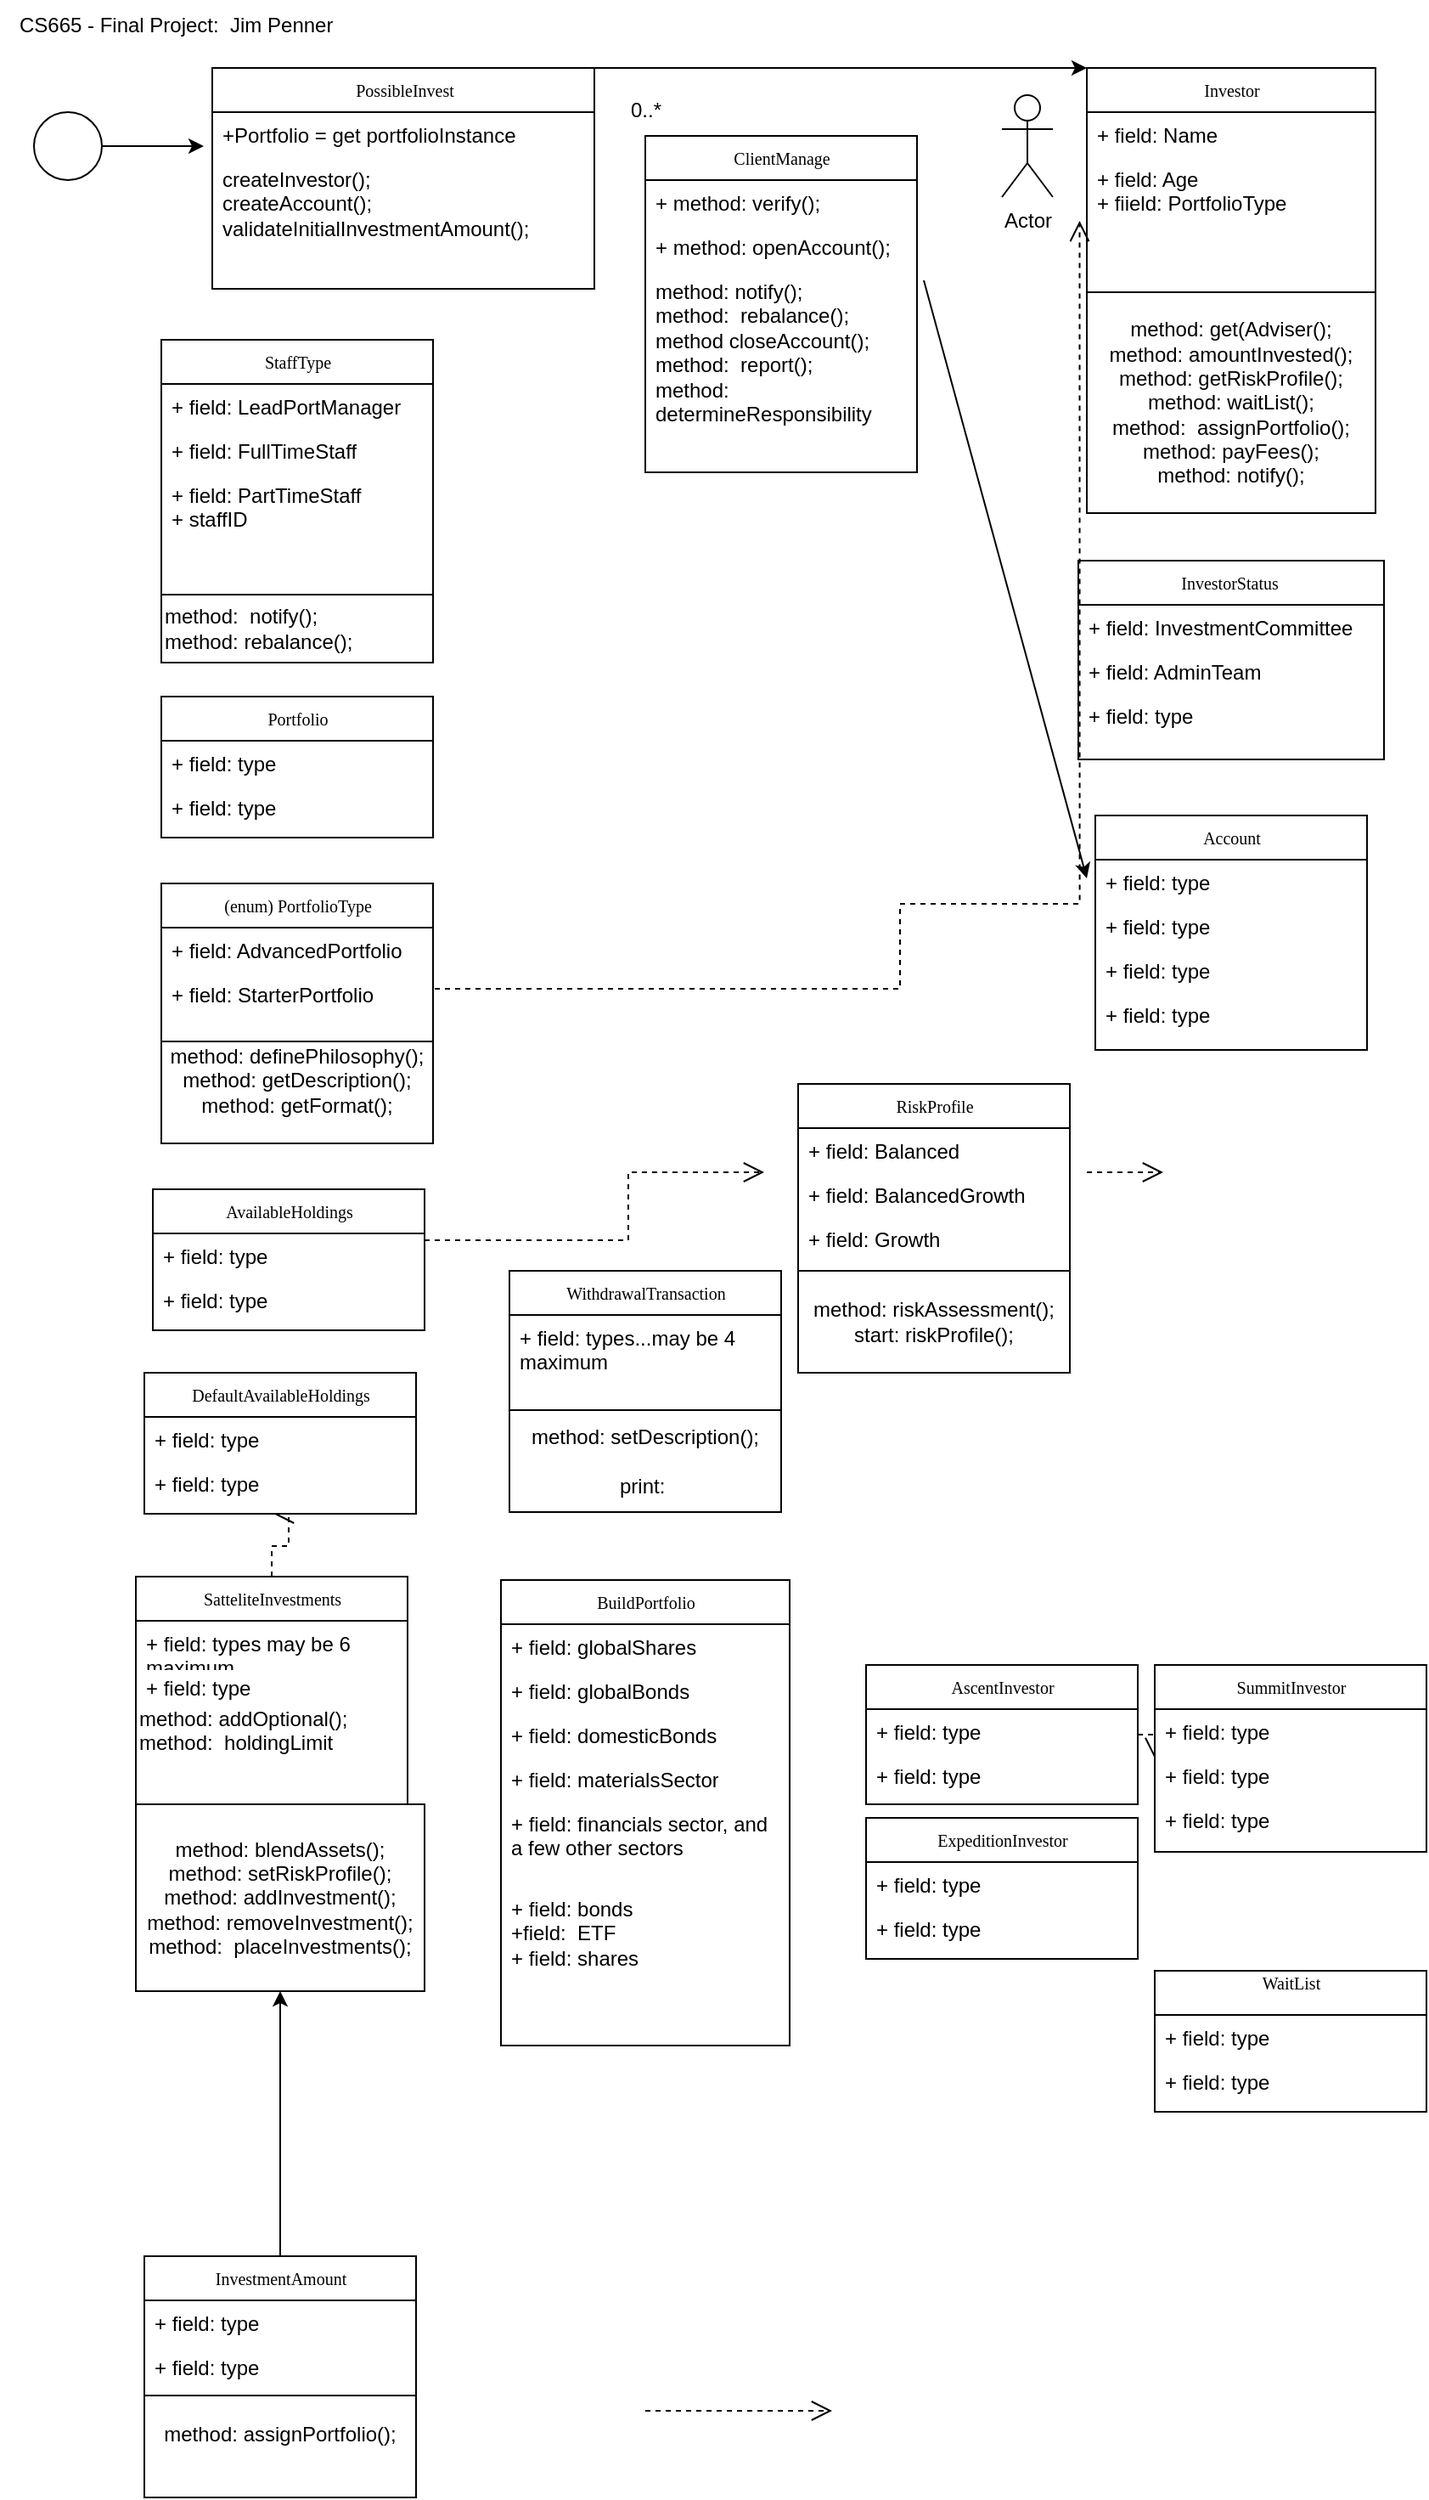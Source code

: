 <mxfile version="24.2.8" type="github">
  <diagram name="Page-1" id="c4acf3e9-155e-7222-9cf6-157b1a14988f">
    <mxGraphModel dx="1434" dy="1872" grid="1" gridSize="10" guides="1" tooltips="1" connect="1" arrows="1" fold="1" page="1" pageScale="1" pageWidth="850" pageHeight="1100" background="none" math="0" shadow="0">
      <root>
        <mxCell id="0" />
        <mxCell id="1" parent="0" />
        <mxCell id="17acba5748e5396b-2" value="AscentInvestor" style="swimlane;html=1;fontStyle=0;childLayout=stackLayout;horizontal=1;startSize=26;fillColor=none;horizontalStack=0;resizeParent=1;resizeLast=0;collapsible=1;marginBottom=0;swimlaneFillColor=#ffffff;rounded=0;shadow=0;comic=0;labelBackgroundColor=none;strokeWidth=1;fontFamily=Verdana;fontSize=10;align=center;" parent="1" vertex="1">
          <mxGeometry x="510" y="590" width="160" height="82" as="geometry" />
        </mxCell>
        <mxCell id="17acba5748e5396b-3" value="+ field: type" style="text;html=1;strokeColor=none;fillColor=none;align=left;verticalAlign=top;spacingLeft=4;spacingRight=4;whiteSpace=wrap;overflow=hidden;rotatable=0;points=[[0,0.5],[1,0.5]];portConstraint=eastwest;" parent="17acba5748e5396b-2" vertex="1">
          <mxGeometry y="26" width="160" height="26" as="geometry" />
        </mxCell>
        <mxCell id="17acba5748e5396b-6" value="+ field: type" style="text;html=1;strokeColor=none;fillColor=none;align=left;verticalAlign=top;spacingLeft=4;spacingRight=4;whiteSpace=wrap;overflow=hidden;rotatable=0;points=[[0,0.5],[1,0.5]];portConstraint=eastwest;" parent="17acba5748e5396b-2" vertex="1">
          <mxGeometry y="52" width="160" height="26" as="geometry" />
        </mxCell>
        <mxCell id="17acba5748e5396b-20" value="ClientManage" style="swimlane;html=1;fontStyle=0;childLayout=stackLayout;horizontal=1;startSize=26;fillColor=none;horizontalStack=0;resizeParent=1;resizeLast=0;collapsible=1;marginBottom=0;swimlaneFillColor=#ffffff;rounded=0;shadow=0;comic=0;labelBackgroundColor=none;strokeWidth=1;fontFamily=Verdana;fontSize=10;align=center;" parent="1" vertex="1">
          <mxGeometry x="380" y="-310" width="160" height="198" as="geometry" />
        </mxCell>
        <mxCell id="17acba5748e5396b-21" value="+ method: verify();" style="text;html=1;strokeColor=none;fillColor=none;align=left;verticalAlign=top;spacingLeft=4;spacingRight=4;whiteSpace=wrap;overflow=hidden;rotatable=0;points=[[0,0.5],[1,0.5]];portConstraint=eastwest;" parent="17acba5748e5396b-20" vertex="1">
          <mxGeometry y="26" width="160" height="26" as="geometry" />
        </mxCell>
        <mxCell id="17acba5748e5396b-24" value="+ method: openAccount();" style="text;html=1;strokeColor=none;fillColor=none;align=left;verticalAlign=top;spacingLeft=4;spacingRight=4;whiteSpace=wrap;overflow=hidden;rotatable=0;points=[[0,0.5],[1,0.5]];portConstraint=eastwest;" parent="17acba5748e5396b-20" vertex="1">
          <mxGeometry y="52" width="160" height="26" as="geometry" />
        </mxCell>
        <mxCell id="17acba5748e5396b-26" value="method: notify();&lt;div&gt;method:&amp;nbsp; rebalance();&lt;/div&gt;&lt;div&gt;method closeAccount();&lt;/div&gt;&lt;div&gt;method:&amp;nbsp; report();&lt;/div&gt;&lt;div&gt;method:&amp;nbsp; determineResponsibility&lt;/div&gt;" style="text;html=1;strokeColor=none;fillColor=none;align=left;verticalAlign=top;spacingLeft=4;spacingRight=4;whiteSpace=wrap;overflow=hidden;rotatable=0;points=[[0,0.5],[1,0.5]];portConstraint=eastwest;" parent="17acba5748e5396b-20" vertex="1">
          <mxGeometry y="78" width="160" height="92" as="geometry" />
        </mxCell>
        <mxCell id="17acba5748e5396b-30" value="InvestorStatus&amp;nbsp;" style="swimlane;html=1;fontStyle=0;childLayout=stackLayout;horizontal=1;startSize=26;fillColor=none;horizontalStack=0;resizeParent=1;resizeLast=0;collapsible=1;marginBottom=0;swimlaneFillColor=#ffffff;rounded=0;shadow=0;comic=0;labelBackgroundColor=none;strokeWidth=1;fontFamily=Verdana;fontSize=10;align=center;" parent="1" vertex="1">
          <mxGeometry x="635" y="-60" width="180" height="117" as="geometry" />
        </mxCell>
        <mxCell id="17acba5748e5396b-31" value="+ field: InvestmentCommittee" style="text;html=1;strokeColor=none;fillColor=none;align=left;verticalAlign=top;spacingLeft=4;spacingRight=4;whiteSpace=wrap;overflow=hidden;rotatable=0;points=[[0,0.5],[1,0.5]];portConstraint=eastwest;" parent="17acba5748e5396b-30" vertex="1">
          <mxGeometry y="26" width="180" height="26" as="geometry" />
        </mxCell>
        <mxCell id="17acba5748e5396b-32" value="+ field: AdminTeam" style="text;html=1;strokeColor=none;fillColor=none;align=left;verticalAlign=top;spacingLeft=4;spacingRight=4;whiteSpace=wrap;overflow=hidden;rotatable=0;points=[[0,0.5],[1,0.5]];portConstraint=eastwest;" parent="17acba5748e5396b-30" vertex="1">
          <mxGeometry y="52" width="180" height="26" as="geometry" />
        </mxCell>
        <mxCell id="17acba5748e5396b-33" value="+ field: type" style="text;html=1;strokeColor=none;fillColor=none;align=left;verticalAlign=top;spacingLeft=4;spacingRight=4;whiteSpace=wrap;overflow=hidden;rotatable=0;points=[[0,0.5],[1,0.5]];portConstraint=eastwest;" parent="17acba5748e5396b-30" vertex="1">
          <mxGeometry y="78" width="180" height="26" as="geometry" />
        </mxCell>
        <mxCell id="17acba5748e5396b-44" value="ExpeditionInvestor" style="swimlane;html=1;fontStyle=0;childLayout=stackLayout;horizontal=1;startSize=26;fillColor=none;horizontalStack=0;resizeParent=1;resizeLast=0;collapsible=1;marginBottom=0;swimlaneFillColor=#ffffff;rounded=0;shadow=0;comic=0;labelBackgroundColor=none;strokeWidth=1;fontFamily=Verdana;fontSize=10;align=center;" parent="1" vertex="1">
          <mxGeometry x="510" y="680" width="160" height="83" as="geometry" />
        </mxCell>
        <mxCell id="17acba5748e5396b-45" value="+ field: type" style="text;html=1;strokeColor=none;fillColor=none;align=left;verticalAlign=top;spacingLeft=4;spacingRight=4;whiteSpace=wrap;overflow=hidden;rotatable=0;points=[[0,0.5],[1,0.5]];portConstraint=eastwest;" parent="17acba5748e5396b-44" vertex="1">
          <mxGeometry y="26" width="160" height="26" as="geometry" />
        </mxCell>
        <mxCell id="17acba5748e5396b-47" value="+ field: type" style="text;html=1;strokeColor=none;fillColor=none;align=left;verticalAlign=top;spacingLeft=4;spacingRight=4;whiteSpace=wrap;overflow=hidden;rotatable=0;points=[[0,0.5],[1,0.5]];portConstraint=eastwest;" parent="17acba5748e5396b-44" vertex="1">
          <mxGeometry y="52" width="160" height="26" as="geometry" />
        </mxCell>
        <mxCell id="5d2195bd80daf111-5" value="Investor" style="swimlane;html=1;fontStyle=0;childLayout=stackLayout;horizontal=1;startSize=26;fillColor=none;horizontalStack=0;resizeParent=1;resizeLast=0;collapsible=1;marginBottom=0;swimlaneFillColor=#ffffff;rounded=0;shadow=0;comic=0;labelBackgroundColor=none;strokeWidth=1;fontFamily=Verdana;fontSize=10;align=center;" parent="1" vertex="1">
          <mxGeometry x="640" y="-350" width="170" height="132" as="geometry" />
        </mxCell>
        <mxCell id="5d2195bd80daf111-6" value="+ field: Name" style="text;html=1;strokeColor=none;fillColor=none;align=left;verticalAlign=top;spacingLeft=4;spacingRight=4;whiteSpace=wrap;overflow=hidden;rotatable=0;points=[[0,0.5],[1,0.5]];portConstraint=eastwest;" parent="5d2195bd80daf111-5" vertex="1">
          <mxGeometry y="26" width="170" height="26" as="geometry" />
        </mxCell>
        <mxCell id="5d2195bd80daf111-7" value="+ field: Age&lt;div&gt;+ fiield: PortfolioType&lt;/div&gt;" style="text;html=1;strokeColor=none;fillColor=none;align=left;verticalAlign=top;spacingLeft=4;spacingRight=4;whiteSpace=wrap;overflow=hidden;rotatable=0;points=[[0,0.5],[1,0.5]];portConstraint=eastwest;" parent="5d2195bd80daf111-5" vertex="1">
          <mxGeometry y="52" width="170" height="48" as="geometry" />
        </mxCell>
        <mxCell id="5d2195bd80daf111-35" style="edgeStyle=orthogonalEdgeStyle;rounded=0;html=1;dashed=1;labelBackgroundColor=none;startFill=0;endArrow=open;endFill=0;endSize=10;fontFamily=Verdana;fontSize=10;exitX=0.5;exitY=0;exitDx=0;exitDy=0;entryX=0.475;entryY=1.192;entryDx=0;entryDy=0;entryPerimeter=0;" parent="1" edge="1" target="inNRkUqRKJysrVRkoHUD-63" source="inNRkUqRKJysrVRkoHUD-28">
          <mxGeometry relative="1" as="geometry">
            <Array as="points">
              <mxPoint x="170" y="520" />
              <mxPoint x="170" y="501" />
            </Array>
            <mxPoint x="545" y="963" as="sourcePoint" />
            <mxPoint x="545" y="1004" as="targetPoint" />
          </mxGeometry>
        </mxCell>
        <mxCell id="5d2195bd80daf111-34" style="edgeStyle=orthogonalEdgeStyle;rounded=0;html=1;dashed=1;labelBackgroundColor=none;startFill=0;endArrow=open;endFill=0;endSize=10;fontFamily=Verdana;fontSize=10;" parent="1" edge="1">
          <mxGeometry relative="1" as="geometry">
            <Array as="points">
              <mxPoint x="410" y="1029" />
              <mxPoint x="410" y="1029" />
            </Array>
            <mxPoint x="380" y="1029" as="sourcePoint" />
            <mxPoint x="490" y="1029" as="targetPoint" />
          </mxGeometry>
        </mxCell>
        <mxCell id="5d2195bd80daf111-26" style="edgeStyle=orthogonalEdgeStyle;rounded=0;html=1;dashed=1;labelBackgroundColor=none;startFill=0;endArrow=open;endFill=0;endSize=10;fontFamily=Verdana;fontSize=10;" parent="1" edge="1">
          <mxGeometry relative="1" as="geometry">
            <Array as="points" />
            <mxPoint x="640" y="300" as="sourcePoint" />
            <mxPoint x="685" y="300" as="targetPoint" />
          </mxGeometry>
        </mxCell>
        <mxCell id="5d2195bd80daf111-22" style="edgeStyle=orthogonalEdgeStyle;rounded=0;html=1;exitX=1;exitY=0.75;dashed=1;labelBackgroundColor=none;startFill=0;endArrow=open;endFill=0;endSize=10;fontFamily=Verdana;fontSize=10;entryX=-0.025;entryY=0.792;entryDx=0;entryDy=0;entryPerimeter=0;" parent="1" target="5d2195bd80daf111-7" edge="1">
          <mxGeometry relative="1" as="geometry">
            <Array as="points">
              <mxPoint x="530" y="192" />
              <mxPoint x="530" y="142" />
              <mxPoint x="636" y="142" />
            </Array>
            <mxPoint x="250" y="192" as="sourcePoint" />
          </mxGeometry>
        </mxCell>
        <mxCell id="5d2195bd80daf111-25" style="edgeStyle=orthogonalEdgeStyle;rounded=0;html=1;dashed=1;labelBackgroundColor=none;startFill=0;endArrow=open;endFill=0;endSize=10;fontFamily=Verdana;fontSize=10;" parent="1" edge="1">
          <mxGeometry relative="1" as="geometry">
            <Array as="points">
              <mxPoint x="370" y="340" />
              <mxPoint x="370" y="300" />
            </Array>
            <mxPoint x="250" y="340" as="sourcePoint" />
            <mxPoint x="450" y="300" as="targetPoint" />
          </mxGeometry>
        </mxCell>
        <mxCell id="inNRkUqRKJysrVRkoHUD-2" value="(enum) PortfolioType" style="swimlane;html=1;fontStyle=0;childLayout=stackLayout;horizontal=1;startSize=26;fillColor=none;horizontalStack=0;resizeParent=1;resizeLast=0;collapsible=1;marginBottom=0;swimlaneFillColor=#ffffff;rounded=0;shadow=0;comic=0;labelBackgroundColor=none;strokeWidth=1;fontFamily=Verdana;fontSize=10;align=center;" parent="1" vertex="1">
          <mxGeometry x="95" y="130" width="160" height="93" as="geometry" />
        </mxCell>
        <mxCell id="inNRkUqRKJysrVRkoHUD-4" value="+ field: AdvancedPortfolio" style="text;html=1;strokeColor=none;fillColor=none;align=left;verticalAlign=top;spacingLeft=4;spacingRight=4;whiteSpace=wrap;overflow=hidden;rotatable=0;points=[[0,0.5],[1,0.5]];portConstraint=eastwest;" parent="inNRkUqRKJysrVRkoHUD-2" vertex="1">
          <mxGeometry y="26" width="160" height="26" as="geometry" />
        </mxCell>
        <mxCell id="inNRkUqRKJysrVRkoHUD-3" value="+ field: StarterPortfolio" style="text;html=1;strokeColor=none;fillColor=none;align=left;verticalAlign=top;spacingLeft=4;spacingRight=4;whiteSpace=wrap;overflow=hidden;rotatable=0;points=[[0,0.5],[1,0.5]];portConstraint=eastwest;" parent="inNRkUqRKJysrVRkoHUD-2" vertex="1">
          <mxGeometry y="52" width="160" height="26" as="geometry" />
        </mxCell>
        <mxCell id="inNRkUqRKJysrVRkoHUD-10" value="" style="edgeStyle=orthogonalEdgeStyle;rounded=0;html=1;dashed=1;labelBackgroundColor=none;startFill=0;endArrow=open;endFill=0;endSize=10;fontFamily=Verdana;fontSize=10;" parent="1" source="17acba5748e5396b-2" target="5d2195bd80daf111-1" edge="1">
          <mxGeometry relative="1" as="geometry">
            <Array as="points" />
            <mxPoint x="730" y="710" as="sourcePoint" />
            <mxPoint x="730" y="750" as="targetPoint" />
          </mxGeometry>
        </mxCell>
        <mxCell id="5d2195bd80daf111-1" value="SummitInvestor" style="swimlane;html=1;fontStyle=0;childLayout=stackLayout;horizontal=1;startSize=26;fillColor=none;horizontalStack=0;resizeParent=1;resizeLast=0;collapsible=1;marginBottom=0;swimlaneFillColor=#ffffff;rounded=0;shadow=0;comic=0;labelBackgroundColor=none;strokeWidth=1;fontFamily=Verdana;fontSize=10;align=center;" parent="1" vertex="1">
          <mxGeometry x="680" y="590" width="160" height="110" as="geometry" />
        </mxCell>
        <mxCell id="5d2195bd80daf111-2" value="+ field: type" style="text;html=1;strokeColor=none;fillColor=none;align=left;verticalAlign=top;spacingLeft=4;spacingRight=4;whiteSpace=wrap;overflow=hidden;rotatable=0;points=[[0,0.5],[1,0.5]];portConstraint=eastwest;" parent="5d2195bd80daf111-1" vertex="1">
          <mxGeometry y="26" width="160" height="26" as="geometry" />
        </mxCell>
        <mxCell id="5d2195bd80daf111-3" value="+ field: type" style="text;html=1;strokeColor=none;fillColor=none;align=left;verticalAlign=top;spacingLeft=4;spacingRight=4;whiteSpace=wrap;overflow=hidden;rotatable=0;points=[[0,0.5],[1,0.5]];portConstraint=eastwest;" parent="5d2195bd80daf111-1" vertex="1">
          <mxGeometry y="52" width="160" height="26" as="geometry" />
        </mxCell>
        <mxCell id="5d2195bd80daf111-4" value="+ field: type" style="text;html=1;strokeColor=none;fillColor=none;align=left;verticalAlign=top;spacingLeft=4;spacingRight=4;whiteSpace=wrap;overflow=hidden;rotatable=0;points=[[0,0.5],[1,0.5]];portConstraint=eastwest;" parent="5d2195bd80daf111-1" vertex="1">
          <mxGeometry y="78" width="160" height="26" as="geometry" />
        </mxCell>
        <mxCell id="inNRkUqRKJysrVRkoHUD-11" value="Account" style="swimlane;html=1;fontStyle=0;childLayout=stackLayout;horizontal=1;startSize=26;fillColor=none;horizontalStack=0;resizeParent=1;resizeLast=0;collapsible=1;marginBottom=0;swimlaneFillColor=#ffffff;rounded=0;shadow=0;comic=0;labelBackgroundColor=none;strokeWidth=1;fontFamily=Verdana;fontSize=10;align=center;" parent="1" vertex="1">
          <mxGeometry x="645" y="90" width="160" height="138" as="geometry" />
        </mxCell>
        <mxCell id="inNRkUqRKJysrVRkoHUD-12" value="+ field: type" style="text;html=1;strokeColor=none;fillColor=none;align=left;verticalAlign=top;spacingLeft=4;spacingRight=4;whiteSpace=wrap;overflow=hidden;rotatable=0;points=[[0,0.5],[1,0.5]];portConstraint=eastwest;" parent="inNRkUqRKJysrVRkoHUD-11" vertex="1">
          <mxGeometry y="26" width="160" height="26" as="geometry" />
        </mxCell>
        <mxCell id="inNRkUqRKJysrVRkoHUD-13" value="+ field: type" style="text;html=1;strokeColor=none;fillColor=none;align=left;verticalAlign=top;spacingLeft=4;spacingRight=4;whiteSpace=wrap;overflow=hidden;rotatable=0;points=[[0,0.5],[1,0.5]];portConstraint=eastwest;" parent="inNRkUqRKJysrVRkoHUD-11" vertex="1">
          <mxGeometry y="52" width="160" height="26" as="geometry" />
        </mxCell>
        <mxCell id="inNRkUqRKJysrVRkoHUD-14" value="+ field: type" style="text;html=1;strokeColor=none;fillColor=none;align=left;verticalAlign=top;spacingLeft=4;spacingRight=4;whiteSpace=wrap;overflow=hidden;rotatable=0;points=[[0,0.5],[1,0.5]];portConstraint=eastwest;" parent="inNRkUqRKJysrVRkoHUD-11" vertex="1">
          <mxGeometry y="78" width="160" height="26" as="geometry" />
        </mxCell>
        <mxCell id="inNRkUqRKJysrVRkoHUD-15" value="+ field: type" style="text;html=1;strokeColor=none;fillColor=none;align=left;verticalAlign=top;spacingLeft=4;spacingRight=4;whiteSpace=wrap;overflow=hidden;rotatable=0;points=[[0,0.5],[1,0.5]];portConstraint=eastwest;" parent="inNRkUqRKJysrVRkoHUD-11" vertex="1">
          <mxGeometry y="104" width="160" height="26" as="geometry" />
        </mxCell>
        <mxCell id="inNRkUqRKJysrVRkoHUD-66" value="" style="edgeStyle=orthogonalEdgeStyle;rounded=0;orthogonalLoop=1;jettySize=auto;html=1;" parent="1" source="inNRkUqRKJysrVRkoHUD-18" target="inNRkUqRKJysrVRkoHUD-57" edge="1">
          <mxGeometry relative="1" as="geometry" />
        </mxCell>
        <mxCell id="inNRkUqRKJysrVRkoHUD-18" value="InvestmentAmount" style="swimlane;html=1;fontStyle=0;childLayout=stackLayout;horizontal=1;startSize=26;fillColor=none;horizontalStack=0;resizeParent=1;resizeLast=0;collapsible=1;marginBottom=0;swimlaneFillColor=#ffffff;rounded=0;shadow=0;comic=0;labelBackgroundColor=none;strokeWidth=1;fontFamily=Verdana;fontSize=10;align=center;" parent="1" vertex="1">
          <mxGeometry x="85" y="938" width="160" height="82" as="geometry" />
        </mxCell>
        <mxCell id="inNRkUqRKJysrVRkoHUD-19" value="+ field: type" style="text;html=1;strokeColor=none;fillColor=none;align=left;verticalAlign=top;spacingLeft=4;spacingRight=4;whiteSpace=wrap;overflow=hidden;rotatable=0;points=[[0,0.5],[1,0.5]];portConstraint=eastwest;" parent="inNRkUqRKJysrVRkoHUD-18" vertex="1">
          <mxGeometry y="26" width="160" height="26" as="geometry" />
        </mxCell>
        <mxCell id="inNRkUqRKJysrVRkoHUD-20" value="+ field: type" style="text;html=1;strokeColor=none;fillColor=none;align=left;verticalAlign=top;spacingLeft=4;spacingRight=4;whiteSpace=wrap;overflow=hidden;rotatable=0;points=[[0,0.5],[1,0.5]];portConstraint=eastwest;" parent="inNRkUqRKJysrVRkoHUD-18" vertex="1">
          <mxGeometry y="52" width="160" height="26" as="geometry" />
        </mxCell>
        <mxCell id="inNRkUqRKJysrVRkoHUD-21" value="StaffType" style="swimlane;html=1;fontStyle=0;childLayout=stackLayout;horizontal=1;startSize=26;fillColor=none;horizontalStack=0;resizeParent=1;resizeLast=0;collapsible=1;marginBottom=0;swimlaneFillColor=#ffffff;rounded=0;shadow=0;comic=0;labelBackgroundColor=none;strokeWidth=1;fontFamily=Verdana;fontSize=10;align=center;" parent="1" vertex="1">
          <mxGeometry x="95" y="-190" width="160" height="150" as="geometry" />
        </mxCell>
        <mxCell id="inNRkUqRKJysrVRkoHUD-22" value="+ field: LeadPortManager" style="text;html=1;strokeColor=none;fillColor=none;align=left;verticalAlign=top;spacingLeft=4;spacingRight=4;whiteSpace=wrap;overflow=hidden;rotatable=0;points=[[0,0.5],[1,0.5]];portConstraint=eastwest;" parent="inNRkUqRKJysrVRkoHUD-21" vertex="1">
          <mxGeometry y="26" width="160" height="26" as="geometry" />
        </mxCell>
        <mxCell id="inNRkUqRKJysrVRkoHUD-23" value="+ field: FullTimeStaff" style="text;html=1;strokeColor=none;fillColor=none;align=left;verticalAlign=top;spacingLeft=4;spacingRight=4;whiteSpace=wrap;overflow=hidden;rotatable=0;points=[[0,0.5],[1,0.5]];portConstraint=eastwest;" parent="inNRkUqRKJysrVRkoHUD-21" vertex="1">
          <mxGeometry y="52" width="160" height="26" as="geometry" />
        </mxCell>
        <mxCell id="inNRkUqRKJysrVRkoHUD-24" value="+ field: PartTimeStaff&lt;div&gt;+ staffID&lt;/div&gt;" style="text;html=1;strokeColor=none;fillColor=none;align=left;verticalAlign=top;spacingLeft=4;spacingRight=4;whiteSpace=wrap;overflow=hidden;rotatable=0;points=[[0,0.5],[1,0.5]];portConstraint=eastwest;" parent="inNRkUqRKJysrVRkoHUD-21" vertex="1">
          <mxGeometry y="78" width="160" height="42" as="geometry" />
        </mxCell>
        <mxCell id="inNRkUqRKJysrVRkoHUD-25" value="WithdrawalTransaction" style="swimlane;html=1;fontStyle=0;childLayout=stackLayout;horizontal=1;startSize=26;fillColor=none;horizontalStack=0;resizeParent=1;resizeLast=0;collapsible=1;marginBottom=0;swimlaneFillColor=#ffffff;rounded=0;shadow=0;comic=0;labelBackgroundColor=none;strokeWidth=1;fontFamily=Verdana;fontSize=10;align=center;" parent="1" vertex="1">
          <mxGeometry x="300" y="358" width="160" height="82" as="geometry" />
        </mxCell>
        <mxCell id="inNRkUqRKJysrVRkoHUD-26" value="+ field: types...may be 4 maximum" style="text;html=1;strokeColor=none;fillColor=none;align=left;verticalAlign=top;spacingLeft=4;spacingRight=4;whiteSpace=wrap;overflow=hidden;rotatable=0;points=[[0,0.5],[1,0.5]];portConstraint=eastwest;" parent="inNRkUqRKJysrVRkoHUD-25" vertex="1">
          <mxGeometry y="26" width="160" height="54" as="geometry" />
        </mxCell>
        <mxCell id="inNRkUqRKJysrVRkoHUD-34" value="Portfolio" style="swimlane;html=1;fontStyle=0;childLayout=stackLayout;horizontal=1;startSize=26;fillColor=none;horizontalStack=0;resizeParent=1;resizeLast=0;collapsible=1;marginBottom=0;swimlaneFillColor=#ffffff;rounded=0;shadow=0;comic=0;labelBackgroundColor=none;strokeWidth=1;fontFamily=Verdana;fontSize=10;align=center;" parent="1" vertex="1">
          <mxGeometry x="95" y="20" width="160" height="83" as="geometry" />
        </mxCell>
        <mxCell id="inNRkUqRKJysrVRkoHUD-35" value="+ field: type" style="text;html=1;strokeColor=none;fillColor=none;align=left;verticalAlign=top;spacingLeft=4;spacingRight=4;whiteSpace=wrap;overflow=hidden;rotatable=0;points=[[0,0.5],[1,0.5]];portConstraint=eastwest;" parent="inNRkUqRKJysrVRkoHUD-34" vertex="1">
          <mxGeometry y="26" width="160" height="26" as="geometry" />
        </mxCell>
        <mxCell id="inNRkUqRKJysrVRkoHUD-36" value="+ field: type" style="text;html=1;strokeColor=none;fillColor=none;align=left;verticalAlign=top;spacingLeft=4;spacingRight=4;whiteSpace=wrap;overflow=hidden;rotatable=0;points=[[0,0.5],[1,0.5]];portConstraint=eastwest;" parent="inNRkUqRKJysrVRkoHUD-34" vertex="1">
          <mxGeometry y="52" width="160" height="26" as="geometry" />
        </mxCell>
        <mxCell id="inNRkUqRKJysrVRkoHUD-37" value="method: get(Adviser();&lt;div&gt;method: amountInvested();&lt;div&gt;method: getRiskProfile();&lt;/div&gt;&lt;div&gt;method: waitList();&lt;/div&gt;&lt;div&gt;method:&amp;nbsp; assignPortfolio();&lt;/div&gt;&lt;div&gt;method: payFees();&lt;/div&gt;&lt;/div&gt;&lt;div&gt;method: notify();&lt;/div&gt;" style="rounded=0;whiteSpace=wrap;html=1;" parent="1" vertex="1">
          <mxGeometry x="640" y="-218" width="170" height="130" as="geometry" />
        </mxCell>
        <mxCell id="inNRkUqRKJysrVRkoHUD-38" value="method:&amp;nbsp; notify();&lt;div&gt;method: rebalance();&lt;/div&gt;" style="rounded=0;whiteSpace=wrap;html=1;align=left;" parent="1" vertex="1">
          <mxGeometry x="95" y="-40" width="160" height="40" as="geometry" />
        </mxCell>
        <mxCell id="inNRkUqRKJysrVRkoHUD-40" value="method: setDescription();&lt;div&gt;&lt;br&gt;&lt;/div&gt;&lt;div&gt;print:&amp;nbsp;&lt;/div&gt;" style="rounded=0;whiteSpace=wrap;html=1;" parent="1" vertex="1">
          <mxGeometry x="300" y="440" width="160" height="60" as="geometry" />
        </mxCell>
        <mxCell id="inNRkUqRKJysrVRkoHUD-28" value="SatteliteInvestments" style="swimlane;html=1;fontStyle=0;childLayout=stackLayout;horizontal=1;startSize=26;fillColor=none;horizontalStack=0;resizeParent=1;resizeLast=0;collapsible=1;marginBottom=0;swimlaneFillColor=#ffffff;rounded=0;shadow=0;comic=0;labelBackgroundColor=none;strokeWidth=1;fontFamily=Verdana;fontSize=10;align=center;" parent="1" vertex="1">
          <mxGeometry x="80" y="538" width="160" height="134" as="geometry" />
        </mxCell>
        <mxCell id="inNRkUqRKJysrVRkoHUD-29" value="+ field: types may be 6 maximum" style="text;html=1;strokeColor=none;fillColor=none;align=left;verticalAlign=top;spacingLeft=4;spacingRight=4;whiteSpace=wrap;overflow=hidden;rotatable=0;points=[[0,0.5],[1,0.5]];portConstraint=eastwest;" parent="inNRkUqRKJysrVRkoHUD-28" vertex="1">
          <mxGeometry y="26" width="160" height="26" as="geometry" />
        </mxCell>
        <mxCell id="inNRkUqRKJysrVRkoHUD-30" value="+ field: type" style="text;html=1;strokeColor=none;fillColor=none;align=left;verticalAlign=top;spacingLeft=4;spacingRight=4;whiteSpace=wrap;overflow=hidden;rotatable=0;points=[[0,0.5],[1,0.5]];portConstraint=eastwest;" parent="inNRkUqRKJysrVRkoHUD-28" vertex="1">
          <mxGeometry y="52" width="160" height="18" as="geometry" />
        </mxCell>
        <mxCell id="inNRkUqRKJysrVRkoHUD-44" value="method: addOptional();&lt;div&gt;method:&amp;nbsp; holdingLimit&lt;/div&gt;" style="text;whiteSpace=wrap;html=1;" parent="inNRkUqRKJysrVRkoHUD-28" vertex="1">
          <mxGeometry y="70" width="160" height="40" as="geometry" />
        </mxCell>
        <mxCell id="inNRkUqRKJysrVRkoHUD-46" value="RiskProfile" style="swimlane;html=1;fontStyle=0;childLayout=stackLayout;horizontal=1;startSize=26;fillColor=none;horizontalStack=0;resizeParent=1;resizeLast=0;collapsible=1;marginBottom=0;swimlaneFillColor=#ffffff;rounded=0;shadow=0;comic=0;labelBackgroundColor=none;strokeWidth=1;fontFamily=Verdana;fontSize=10;align=center;" parent="1" vertex="1">
          <mxGeometry x="470" y="248" width="160" height="110" as="geometry" />
        </mxCell>
        <mxCell id="inNRkUqRKJysrVRkoHUD-47" value="+ field: Balanced" style="text;html=1;strokeColor=none;fillColor=none;align=left;verticalAlign=top;spacingLeft=4;spacingRight=4;whiteSpace=wrap;overflow=hidden;rotatable=0;points=[[0,0.5],[1,0.5]];portConstraint=eastwest;" parent="inNRkUqRKJysrVRkoHUD-46" vertex="1">
          <mxGeometry y="26" width="160" height="26" as="geometry" />
        </mxCell>
        <mxCell id="inNRkUqRKJysrVRkoHUD-48" value="+ field: BalancedGrowth" style="text;html=1;strokeColor=none;fillColor=none;align=left;verticalAlign=top;spacingLeft=4;spacingRight=4;whiteSpace=wrap;overflow=hidden;rotatable=0;points=[[0,0.5],[1,0.5]];portConstraint=eastwest;" parent="inNRkUqRKJysrVRkoHUD-46" vertex="1">
          <mxGeometry y="52" width="160" height="26" as="geometry" />
        </mxCell>
        <mxCell id="inNRkUqRKJysrVRkoHUD-49" value="+ field: Growth" style="text;html=1;strokeColor=none;fillColor=none;align=left;verticalAlign=top;spacingLeft=4;spacingRight=4;whiteSpace=wrap;overflow=hidden;rotatable=0;points=[[0,0.5],[1,0.5]];portConstraint=eastwest;" parent="inNRkUqRKJysrVRkoHUD-46" vertex="1">
          <mxGeometry y="78" width="160" height="26" as="geometry" />
        </mxCell>
        <mxCell id="inNRkUqRKJysrVRkoHUD-50" value="BuildPortfolio" style="swimlane;html=1;fontStyle=0;childLayout=stackLayout;horizontal=1;startSize=26;fillColor=none;horizontalStack=0;resizeParent=1;resizeLast=0;collapsible=1;marginBottom=0;swimlaneFillColor=#ffffff;rounded=0;shadow=0;comic=0;labelBackgroundColor=none;strokeWidth=1;fontFamily=Verdana;fontSize=10;align=center;" parent="1" vertex="1">
          <mxGeometry x="295" y="540" width="170" height="274" as="geometry" />
        </mxCell>
        <mxCell id="inNRkUqRKJysrVRkoHUD-51" value="+ field: globalShares" style="text;html=1;strokeColor=none;fillColor=none;align=left;verticalAlign=top;spacingLeft=4;spacingRight=4;whiteSpace=wrap;overflow=hidden;rotatable=0;points=[[0,0.5],[1,0.5]];portConstraint=eastwest;" parent="inNRkUqRKJysrVRkoHUD-50" vertex="1">
          <mxGeometry y="26" width="170" height="26" as="geometry" />
        </mxCell>
        <mxCell id="inNRkUqRKJysrVRkoHUD-52" value="+ field: globalBonds" style="text;html=1;strokeColor=none;fillColor=none;align=left;verticalAlign=top;spacingLeft=4;spacingRight=4;whiteSpace=wrap;overflow=hidden;rotatable=0;points=[[0,0.5],[1,0.5]];portConstraint=eastwest;" parent="inNRkUqRKJysrVRkoHUD-50" vertex="1">
          <mxGeometry y="52" width="170" height="26" as="geometry" />
        </mxCell>
        <mxCell id="inNRkUqRKJysrVRkoHUD-53" value="+ field: domesticBonds" style="text;html=1;strokeColor=none;fillColor=none;align=left;verticalAlign=top;spacingLeft=4;spacingRight=4;whiteSpace=wrap;overflow=hidden;rotatable=0;points=[[0,0.5],[1,0.5]];portConstraint=eastwest;" parent="inNRkUqRKJysrVRkoHUD-50" vertex="1">
          <mxGeometry y="78" width="170" height="26" as="geometry" />
        </mxCell>
        <mxCell id="inNRkUqRKJysrVRkoHUD-54" value="+ field: materialsSector" style="text;html=1;strokeColor=none;fillColor=none;align=left;verticalAlign=top;spacingLeft=4;spacingRight=4;whiteSpace=wrap;overflow=hidden;rotatable=0;points=[[0,0.5],[1,0.5]];portConstraint=eastwest;" parent="inNRkUqRKJysrVRkoHUD-50" vertex="1">
          <mxGeometry y="104" width="170" height="26" as="geometry" />
        </mxCell>
        <mxCell id="inNRkUqRKJysrVRkoHUD-55" value="+ field: financials sector, and a few other sectors" style="text;html=1;strokeColor=none;fillColor=none;align=left;verticalAlign=top;spacingLeft=4;spacingRight=4;whiteSpace=wrap;overflow=hidden;rotatable=0;points=[[0,0.5],[1,0.5]];portConstraint=eastwest;" parent="inNRkUqRKJysrVRkoHUD-50" vertex="1">
          <mxGeometry y="130" width="170" height="50" as="geometry" />
        </mxCell>
        <mxCell id="inNRkUqRKJysrVRkoHUD-56" value="+ field: bonds&lt;div&gt;+field:&amp;nbsp; ETF&lt;/div&gt;&lt;div&gt;+ field: shares&lt;/div&gt;" style="text;html=1;strokeColor=none;fillColor=none;align=left;verticalAlign=top;spacingLeft=4;spacingRight=4;whiteSpace=wrap;overflow=hidden;rotatable=0;points=[[0,0.5],[1,0.5]];portConstraint=eastwest;" parent="inNRkUqRKJysrVRkoHUD-50" vertex="1">
          <mxGeometry y="180" width="170" height="94" as="geometry" />
        </mxCell>
        <mxCell id="inNRkUqRKJysrVRkoHUD-57" value="method: blendAssets();&lt;div&gt;method: setRiskProfile();&lt;/div&gt;&lt;div&gt;method: addInvestment();&lt;/div&gt;&lt;div&gt;method: removeInvestment();&lt;/div&gt;&lt;div&gt;method:&amp;nbsp; placeInvestments();&lt;/div&gt;" style="rounded=0;whiteSpace=wrap;html=1;" parent="1" vertex="1">
          <mxGeometry x="80" y="672" width="170" height="110" as="geometry" />
        </mxCell>
        <mxCell id="inNRkUqRKJysrVRkoHUD-58" value="AvailableHoldings" style="swimlane;html=1;fontStyle=0;childLayout=stackLayout;horizontal=1;startSize=26;fillColor=none;horizontalStack=0;resizeParent=1;resizeLast=0;collapsible=1;marginBottom=0;swimlaneFillColor=#ffffff;rounded=0;shadow=0;comic=0;labelBackgroundColor=none;strokeWidth=1;fontFamily=Verdana;fontSize=10;align=center;" parent="1" vertex="1">
          <mxGeometry x="90" y="310" width="160" height="83" as="geometry" />
        </mxCell>
        <mxCell id="inNRkUqRKJysrVRkoHUD-59" value="+ field: type" style="text;html=1;strokeColor=none;fillColor=none;align=left;verticalAlign=top;spacingLeft=4;spacingRight=4;whiteSpace=wrap;overflow=hidden;rotatable=0;points=[[0,0.5],[1,0.5]];portConstraint=eastwest;" parent="inNRkUqRKJysrVRkoHUD-58" vertex="1">
          <mxGeometry y="26" width="160" height="26" as="geometry" />
        </mxCell>
        <mxCell id="inNRkUqRKJysrVRkoHUD-60" value="+ field: type" style="text;html=1;strokeColor=none;fillColor=none;align=left;verticalAlign=top;spacingLeft=4;spacingRight=4;whiteSpace=wrap;overflow=hidden;rotatable=0;points=[[0,0.5],[1,0.5]];portConstraint=eastwest;" parent="inNRkUqRKJysrVRkoHUD-58" vertex="1">
          <mxGeometry y="52" width="160" height="26" as="geometry" />
        </mxCell>
        <mxCell id="inNRkUqRKJysrVRkoHUD-61" value="DefaultAvailableHoldings" style="swimlane;html=1;fontStyle=0;childLayout=stackLayout;horizontal=1;startSize=26;fillColor=none;horizontalStack=0;resizeParent=1;resizeLast=0;collapsible=1;marginBottom=0;swimlaneFillColor=#ffffff;rounded=0;shadow=0;comic=0;labelBackgroundColor=none;strokeWidth=1;fontFamily=Verdana;fontSize=10;align=center;" parent="1" vertex="1">
          <mxGeometry x="85" y="418" width="160" height="83" as="geometry" />
        </mxCell>
        <mxCell id="inNRkUqRKJysrVRkoHUD-62" value="+ field: type" style="text;html=1;strokeColor=none;fillColor=none;align=left;verticalAlign=top;spacingLeft=4;spacingRight=4;whiteSpace=wrap;overflow=hidden;rotatable=0;points=[[0,0.5],[1,0.5]];portConstraint=eastwest;" parent="inNRkUqRKJysrVRkoHUD-61" vertex="1">
          <mxGeometry y="26" width="160" height="26" as="geometry" />
        </mxCell>
        <mxCell id="inNRkUqRKJysrVRkoHUD-63" value="+ field: type" style="text;html=1;strokeColor=none;fillColor=none;align=left;verticalAlign=top;spacingLeft=4;spacingRight=4;whiteSpace=wrap;overflow=hidden;rotatable=0;points=[[0,0.5],[1,0.5]];portConstraint=eastwest;" parent="inNRkUqRKJysrVRkoHUD-61" vertex="1">
          <mxGeometry y="52" width="160" height="26" as="geometry" />
        </mxCell>
        <mxCell id="inNRkUqRKJysrVRkoHUD-64" value="method: riskAssessment();&lt;div&gt;start: riskProfile();&lt;/div&gt;" style="rounded=0;whiteSpace=wrap;html=1;" parent="1" vertex="1">
          <mxGeometry x="470" y="358" width="160" height="60" as="geometry" />
        </mxCell>
        <mxCell id="inNRkUqRKJysrVRkoHUD-65" value="method: assignPortfolio();&lt;div&gt;&lt;br&gt;&lt;/div&gt;" style="rounded=0;whiteSpace=wrap;html=1;" parent="1" vertex="1">
          <mxGeometry x="85" y="1020" width="160" height="60" as="geometry" />
        </mxCell>
        <mxCell id="inNRkUqRKJysrVRkoHUD-67" value="method: definePhilosophy();&lt;div&gt;method: getDescription();&lt;/div&gt;&lt;div&gt;method: getFormat();&lt;br&gt;&lt;div&gt;&lt;br&gt;&lt;/div&gt;&lt;/div&gt;" style="rounded=0;whiteSpace=wrap;html=1;" parent="1" vertex="1">
          <mxGeometry x="95" y="223" width="160" height="60" as="geometry" />
        </mxCell>
        <mxCell id="0iowGe9517Y5KV_SxKPy-1" value="WaitList&lt;div&gt;&lt;br&gt;&lt;/div&gt;" style="swimlane;html=1;fontStyle=0;childLayout=stackLayout;horizontal=1;startSize=26;fillColor=none;horizontalStack=0;resizeParent=1;resizeLast=0;collapsible=1;marginBottom=0;swimlaneFillColor=#ffffff;rounded=0;shadow=0;comic=0;labelBackgroundColor=none;strokeWidth=1;fontFamily=Verdana;fontSize=10;align=center;" parent="1" vertex="1">
          <mxGeometry x="680" y="770" width="160" height="83" as="geometry" />
        </mxCell>
        <mxCell id="0iowGe9517Y5KV_SxKPy-2" value="+ field: type" style="text;html=1;strokeColor=none;fillColor=none;align=left;verticalAlign=top;spacingLeft=4;spacingRight=4;whiteSpace=wrap;overflow=hidden;rotatable=0;points=[[0,0.5],[1,0.5]];portConstraint=eastwest;" parent="0iowGe9517Y5KV_SxKPy-1" vertex="1">
          <mxGeometry y="26" width="160" height="26" as="geometry" />
        </mxCell>
        <mxCell id="0iowGe9517Y5KV_SxKPy-3" value="+ field: type" style="text;html=1;strokeColor=none;fillColor=none;align=left;verticalAlign=top;spacingLeft=4;spacingRight=4;whiteSpace=wrap;overflow=hidden;rotatable=0;points=[[0,0.5],[1,0.5]];portConstraint=eastwest;" parent="0iowGe9517Y5KV_SxKPy-1" vertex="1">
          <mxGeometry y="52" width="160" height="26" as="geometry" />
        </mxCell>
        <mxCell id="Q4AbHxaY2n_svvzoEWva-1" value="CS665 - Final Project:&amp;nbsp; Jim Penner&amp;nbsp;" style="text;html=1;align=center;verticalAlign=middle;resizable=0;points=[];autosize=1;strokeColor=none;fillColor=none;" parent="1" vertex="1">
          <mxGeometry y="-390" width="210" height="30" as="geometry" />
        </mxCell>
        <mxCell id="8MR_1oV0FiVuXoiKOzE8-2" value="Actor" style="shape=umlActor;verticalLabelPosition=bottom;verticalAlign=top;html=1;outlineConnect=0;" vertex="1" parent="1">
          <mxGeometry x="590" y="-334" width="30" height="60" as="geometry" />
        </mxCell>
        <mxCell id="8MR_1oV0FiVuXoiKOzE8-3" value="" style="endArrow=classic;html=1;rounded=0;exitX=1;exitY=0.5;exitDx=0;exitDy=0;" edge="1" parent="1" source="8MR_1oV0FiVuXoiKOzE8-6">
          <mxGeometry width="50" height="50" relative="1" as="geometry">
            <mxPoint x="400" y="420" as="sourcePoint" />
            <mxPoint x="120" y="-304" as="targetPoint" />
          </mxGeometry>
        </mxCell>
        <mxCell id="8MR_1oV0FiVuXoiKOzE8-4" value="" style="endArrow=classic;html=1;rounded=0;exitX=1.025;exitY=0.076;exitDx=0;exitDy=0;exitPerimeter=0;" edge="1" parent="1" source="17acba5748e5396b-26">
          <mxGeometry width="50" height="50" relative="1" as="geometry">
            <mxPoint x="400" y="420" as="sourcePoint" />
            <mxPoint x="640" y="127" as="targetPoint" />
          </mxGeometry>
        </mxCell>
        <mxCell id="8MR_1oV0FiVuXoiKOzE8-6" value="" style="ellipse;whiteSpace=wrap;html=1;aspect=fixed;" vertex="1" parent="1">
          <mxGeometry x="20" y="-324" width="40" height="40" as="geometry" />
        </mxCell>
        <mxCell id="8MR_1oV0FiVuXoiKOzE8-7" value="PossibleInvest" style="swimlane;html=1;fontStyle=0;childLayout=stackLayout;horizontal=1;startSize=26;fillColor=none;horizontalStack=0;resizeParent=1;resizeLast=0;collapsible=1;marginBottom=0;swimlaneFillColor=#ffffff;rounded=0;shadow=0;comic=0;labelBackgroundColor=none;strokeWidth=1;fontFamily=Verdana;fontSize=10;align=center;" vertex="1" parent="1">
          <mxGeometry x="125" y="-350" width="225" height="130" as="geometry" />
        </mxCell>
        <mxCell id="8MR_1oV0FiVuXoiKOzE8-8" value="+Portfolio = get portfolioInstance" style="text;html=1;strokeColor=none;fillColor=none;align=left;verticalAlign=top;spacingLeft=4;spacingRight=4;whiteSpace=wrap;overflow=hidden;rotatable=0;points=[[0,0.5],[1,0.5]];portConstraint=eastwest;" vertex="1" parent="8MR_1oV0FiVuXoiKOzE8-7">
          <mxGeometry y="26" width="225" height="26" as="geometry" />
        </mxCell>
        <mxCell id="8MR_1oV0FiVuXoiKOzE8-9" value="createInvestor();&lt;div&gt;createAccount();&lt;/div&gt;&lt;div&gt;validateInitialInvestmentAmount();&lt;/div&gt;" style="text;html=1;strokeColor=none;fillColor=none;align=left;verticalAlign=top;spacingLeft=4;spacingRight=4;whiteSpace=wrap;overflow=hidden;rotatable=0;points=[[0,0.5],[1,0.5]];portConstraint=eastwest;" vertex="1" parent="8MR_1oV0FiVuXoiKOzE8-7">
          <mxGeometry y="52" width="225" height="48" as="geometry" />
        </mxCell>
        <mxCell id="8MR_1oV0FiVuXoiKOzE8-10" value="0..*" style="text;html=1;align=center;verticalAlign=middle;resizable=0;points=[];autosize=1;strokeColor=none;fillColor=none;" vertex="1" parent="1">
          <mxGeometry x="360" y="-340" width="40" height="30" as="geometry" />
        </mxCell>
        <mxCell id="8MR_1oV0FiVuXoiKOzE8-11" value="" style="endArrow=classic;html=1;rounded=0;exitX=1;exitY=0;exitDx=0;exitDy=0;entryX=0;entryY=0;entryDx=0;entryDy=0;" edge="1" parent="1" source="8MR_1oV0FiVuXoiKOzE8-7" target="5d2195bd80daf111-5">
          <mxGeometry width="50" height="50" relative="1" as="geometry">
            <mxPoint x="400" y="220" as="sourcePoint" />
            <mxPoint x="450" y="170" as="targetPoint" />
          </mxGeometry>
        </mxCell>
      </root>
    </mxGraphModel>
  </diagram>
</mxfile>
